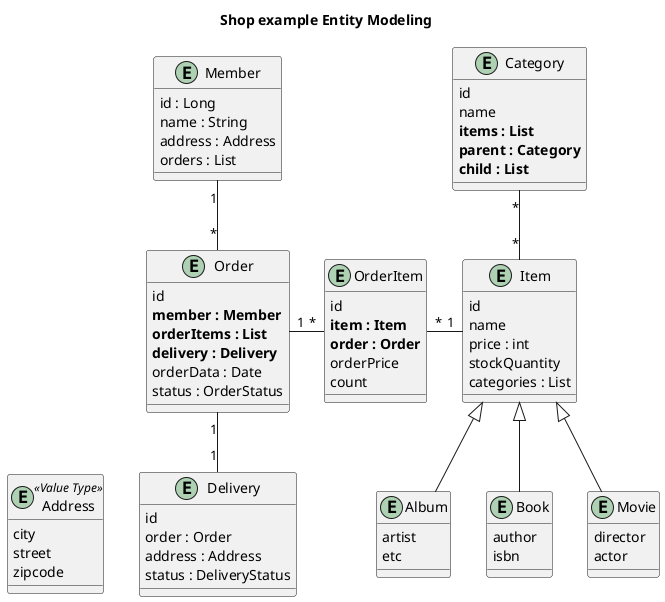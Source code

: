 @startuml "entity_modeling"
title "Shop example Entity Modeling"

Entity Member {
  id : Long
  name : String
  address : Address
  orders : List
}

Entity Order {
  id
  **member : Member**
  **orderItems : List**
  **delivery : Delivery**
  orderData : Date
  status : OrderStatus
}

Entity Delivery {
  id
  order : Order
  address : Address
  status : DeliveryStatus
}

Entity Address <<Value Type>> {
  city
  street
  zipcode
}

Entity OrderItem {
  id
  **item : Item**
  **order : Order**
  orderPrice
  count
}

Entity Item {
  id
  name
  price : int
  stockQuantity
  categories : List
}

Entity Category {
  id
  name
  **items : List**
  **parent : Category**
  **child : List**
}

Entity Album {
  artist
  etc
}

Entity Book {
  author
  isbn
}

Entity Movie {
  director
  actor
}


Member "1" -down- "*" Order
Order "1" -down- "1" Delivery

Delivery -left- Address #transparent;line:transparent

Order "1" -right- "*" OrderItem
OrderItem "*" -right- "1" Item

Category "*" -down- "*" Item

Item <|-down- Album
Item <|-down- Book
Item <|-down- Movie

@endum
